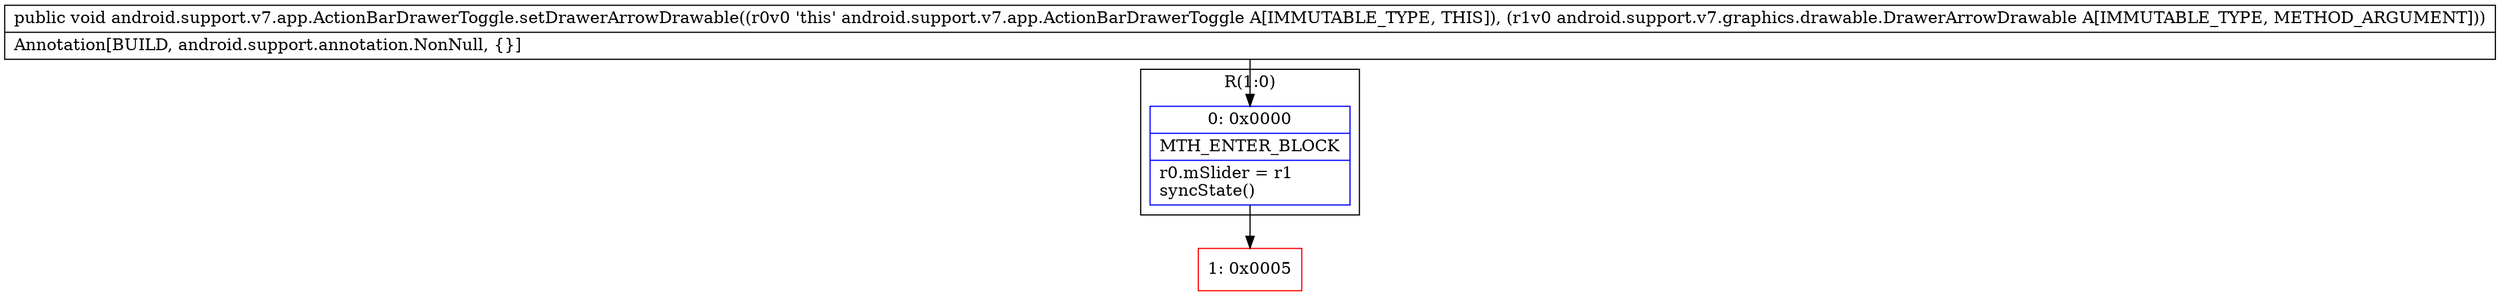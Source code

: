 digraph "CFG forandroid.support.v7.app.ActionBarDrawerToggle.setDrawerArrowDrawable(Landroid\/support\/v7\/graphics\/drawable\/DrawerArrowDrawable;)V" {
subgraph cluster_Region_1365650655 {
label = "R(1:0)";
node [shape=record,color=blue];
Node_0 [shape=record,label="{0\:\ 0x0000|MTH_ENTER_BLOCK\l|r0.mSlider = r1\lsyncState()\l}"];
}
Node_1 [shape=record,color=red,label="{1\:\ 0x0005}"];
MethodNode[shape=record,label="{public void android.support.v7.app.ActionBarDrawerToggle.setDrawerArrowDrawable((r0v0 'this' android.support.v7.app.ActionBarDrawerToggle A[IMMUTABLE_TYPE, THIS]), (r1v0 android.support.v7.graphics.drawable.DrawerArrowDrawable A[IMMUTABLE_TYPE, METHOD_ARGUMENT]))  | Annotation[BUILD, android.support.annotation.NonNull, \{\}]\l}"];
MethodNode -> Node_0;
Node_0 -> Node_1;
}

